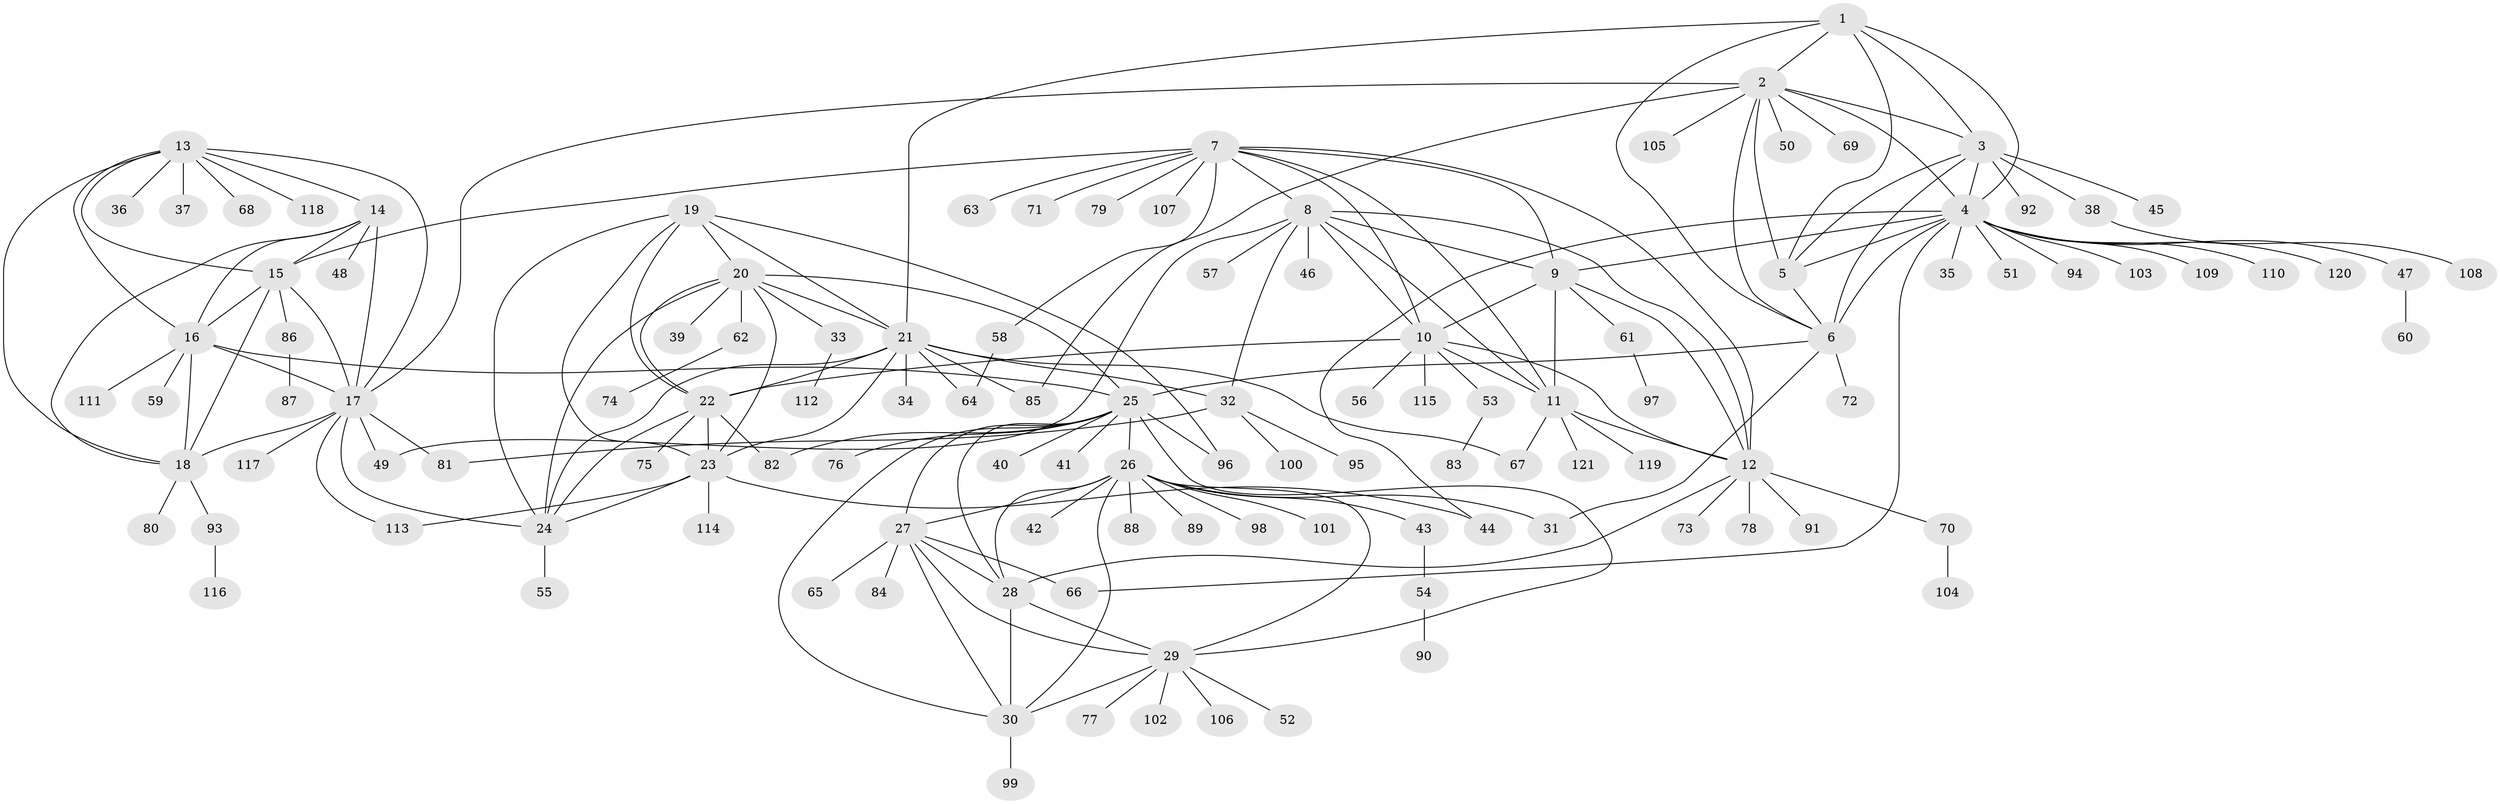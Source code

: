 // Generated by graph-tools (version 1.1) at 2025/37/03/09/25 02:37:44]
// undirected, 121 vertices, 188 edges
graph export_dot {
graph [start="1"]
  node [color=gray90,style=filled];
  1;
  2;
  3;
  4;
  5;
  6;
  7;
  8;
  9;
  10;
  11;
  12;
  13;
  14;
  15;
  16;
  17;
  18;
  19;
  20;
  21;
  22;
  23;
  24;
  25;
  26;
  27;
  28;
  29;
  30;
  31;
  32;
  33;
  34;
  35;
  36;
  37;
  38;
  39;
  40;
  41;
  42;
  43;
  44;
  45;
  46;
  47;
  48;
  49;
  50;
  51;
  52;
  53;
  54;
  55;
  56;
  57;
  58;
  59;
  60;
  61;
  62;
  63;
  64;
  65;
  66;
  67;
  68;
  69;
  70;
  71;
  72;
  73;
  74;
  75;
  76;
  77;
  78;
  79;
  80;
  81;
  82;
  83;
  84;
  85;
  86;
  87;
  88;
  89;
  90;
  91;
  92;
  93;
  94;
  95;
  96;
  97;
  98;
  99;
  100;
  101;
  102;
  103;
  104;
  105;
  106;
  107;
  108;
  109;
  110;
  111;
  112;
  113;
  114;
  115;
  116;
  117;
  118;
  119;
  120;
  121;
  1 -- 2;
  1 -- 3;
  1 -- 4;
  1 -- 5;
  1 -- 6;
  1 -- 21;
  2 -- 3;
  2 -- 4;
  2 -- 5;
  2 -- 6;
  2 -- 17;
  2 -- 50;
  2 -- 69;
  2 -- 85;
  2 -- 105;
  3 -- 4;
  3 -- 5;
  3 -- 6;
  3 -- 38;
  3 -- 45;
  3 -- 92;
  4 -- 5;
  4 -- 6;
  4 -- 9;
  4 -- 35;
  4 -- 44;
  4 -- 47;
  4 -- 51;
  4 -- 66;
  4 -- 94;
  4 -- 103;
  4 -- 109;
  4 -- 110;
  4 -- 120;
  5 -- 6;
  6 -- 25;
  6 -- 31;
  6 -- 72;
  7 -- 8;
  7 -- 9;
  7 -- 10;
  7 -- 11;
  7 -- 12;
  7 -- 15;
  7 -- 58;
  7 -- 63;
  7 -- 71;
  7 -- 79;
  7 -- 107;
  8 -- 9;
  8 -- 10;
  8 -- 11;
  8 -- 12;
  8 -- 32;
  8 -- 46;
  8 -- 49;
  8 -- 57;
  9 -- 10;
  9 -- 11;
  9 -- 12;
  9 -- 61;
  10 -- 11;
  10 -- 12;
  10 -- 22;
  10 -- 53;
  10 -- 56;
  10 -- 115;
  11 -- 12;
  11 -- 67;
  11 -- 119;
  11 -- 121;
  12 -- 28;
  12 -- 70;
  12 -- 73;
  12 -- 78;
  12 -- 91;
  13 -- 14;
  13 -- 15;
  13 -- 16;
  13 -- 17;
  13 -- 18;
  13 -- 36;
  13 -- 37;
  13 -- 68;
  13 -- 118;
  14 -- 15;
  14 -- 16;
  14 -- 17;
  14 -- 18;
  14 -- 48;
  15 -- 16;
  15 -- 17;
  15 -- 18;
  15 -- 86;
  16 -- 17;
  16 -- 18;
  16 -- 25;
  16 -- 59;
  16 -- 111;
  17 -- 18;
  17 -- 24;
  17 -- 49;
  17 -- 81;
  17 -- 113;
  17 -- 117;
  18 -- 80;
  18 -- 93;
  19 -- 20;
  19 -- 21;
  19 -- 22;
  19 -- 23;
  19 -- 24;
  19 -- 96;
  20 -- 21;
  20 -- 22;
  20 -- 23;
  20 -- 24;
  20 -- 25;
  20 -- 33;
  20 -- 39;
  20 -- 62;
  21 -- 22;
  21 -- 23;
  21 -- 24;
  21 -- 32;
  21 -- 34;
  21 -- 64;
  21 -- 67;
  21 -- 85;
  22 -- 23;
  22 -- 24;
  22 -- 75;
  22 -- 82;
  23 -- 24;
  23 -- 44;
  23 -- 113;
  23 -- 114;
  24 -- 55;
  25 -- 26;
  25 -- 27;
  25 -- 28;
  25 -- 29;
  25 -- 30;
  25 -- 40;
  25 -- 41;
  25 -- 76;
  25 -- 82;
  25 -- 96;
  26 -- 27;
  26 -- 28;
  26 -- 29;
  26 -- 30;
  26 -- 31;
  26 -- 42;
  26 -- 43;
  26 -- 88;
  26 -- 89;
  26 -- 98;
  26 -- 101;
  27 -- 28;
  27 -- 29;
  27 -- 30;
  27 -- 65;
  27 -- 66;
  27 -- 84;
  28 -- 29;
  28 -- 30;
  29 -- 30;
  29 -- 52;
  29 -- 77;
  29 -- 102;
  29 -- 106;
  30 -- 99;
  32 -- 81;
  32 -- 95;
  32 -- 100;
  33 -- 112;
  38 -- 108;
  43 -- 54;
  47 -- 60;
  53 -- 83;
  54 -- 90;
  58 -- 64;
  61 -- 97;
  62 -- 74;
  70 -- 104;
  86 -- 87;
  93 -- 116;
}
